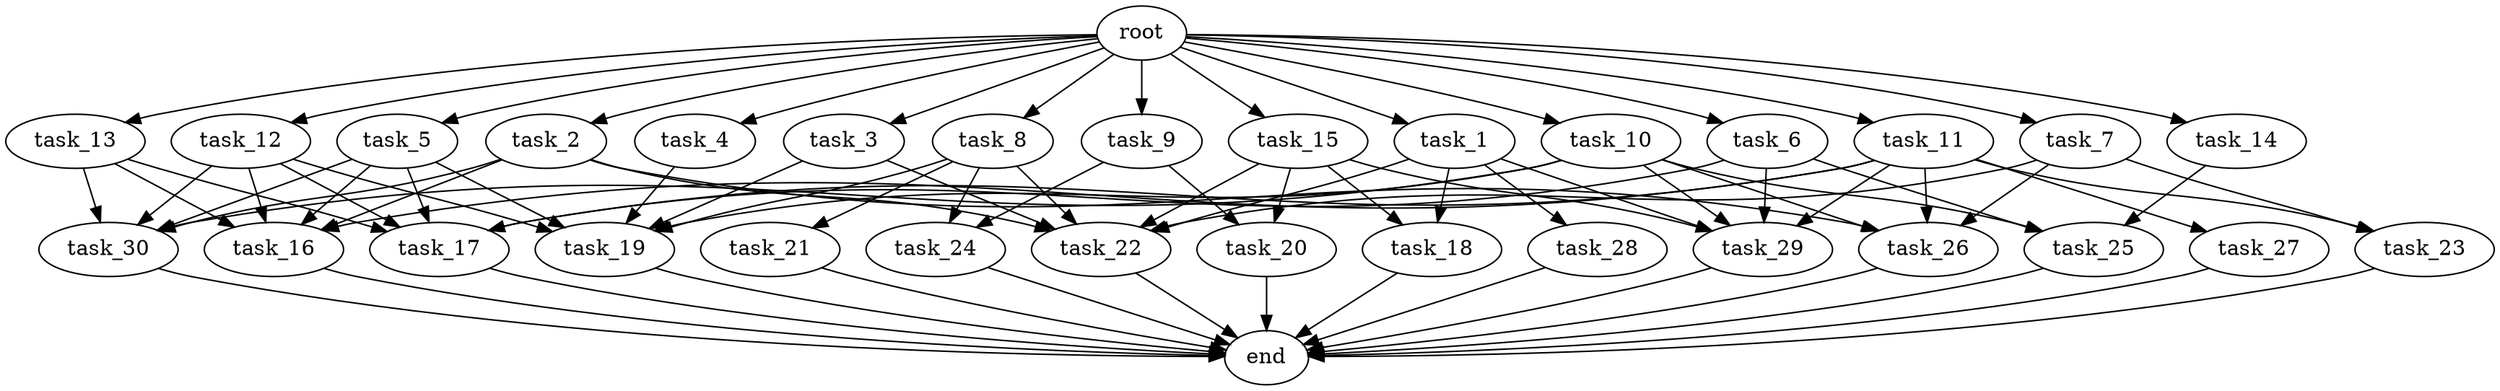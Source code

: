 digraph G {
  root [size="0.000000e+00"];
  task_1 [size="9.378487e+10"];
  task_2 [size="6.961445e+10"];
  task_3 [size="1.353931e+10"];
  task_4 [size="4.136179e+10"];
  task_5 [size="4.509408e+10"];
  task_6 [size="1.789607e+10"];
  task_7 [size="5.903564e+10"];
  task_8 [size="7.126631e+10"];
  task_9 [size="2.020118e+10"];
  task_10 [size="4.547377e+10"];
  task_11 [size="2.501573e+10"];
  task_12 [size="6.917483e+10"];
  task_13 [size="9.071717e+10"];
  task_14 [size="7.965066e+10"];
  task_15 [size="7.184029e+10"];
  task_16 [size="1.236319e+10"];
  task_17 [size="1.142535e+10"];
  task_18 [size="4.494535e+10"];
  task_19 [size="3.630071e+10"];
  task_20 [size="5.238649e+10"];
  task_21 [size="3.841490e+10"];
  task_22 [size="7.910875e+10"];
  task_23 [size="5.117153e+10"];
  task_24 [size="9.497589e+10"];
  task_25 [size="3.787408e+10"];
  task_26 [size="3.806689e+10"];
  task_27 [size="7.682835e+10"];
  task_28 [size="9.122616e+10"];
  task_29 [size="5.655350e+10"];
  task_30 [size="6.595644e+10"];
  end [size="0.000000e+00"];

  root -> task_1 [size="1.000000e-12"];
  root -> task_2 [size="1.000000e-12"];
  root -> task_3 [size="1.000000e-12"];
  root -> task_4 [size="1.000000e-12"];
  root -> task_5 [size="1.000000e-12"];
  root -> task_6 [size="1.000000e-12"];
  root -> task_7 [size="1.000000e-12"];
  root -> task_8 [size="1.000000e-12"];
  root -> task_9 [size="1.000000e-12"];
  root -> task_10 [size="1.000000e-12"];
  root -> task_11 [size="1.000000e-12"];
  root -> task_12 [size="1.000000e-12"];
  root -> task_13 [size="1.000000e-12"];
  root -> task_14 [size="1.000000e-12"];
  root -> task_15 [size="1.000000e-12"];
  task_1 -> task_18 [size="2.247267e+08"];
  task_1 -> task_22 [size="1.318479e+08"];
  task_1 -> task_28 [size="9.122616e+08"];
  task_1 -> task_29 [size="1.131070e+08"];
  task_2 -> task_16 [size="2.472637e+07"];
  task_2 -> task_22 [size="1.318479e+08"];
  task_2 -> task_26 [size="9.516724e+07"];
  task_2 -> task_30 [size="1.319129e+08"];
  task_3 -> task_19 [size="6.050118e+07"];
  task_3 -> task_22 [size="1.318479e+08"];
  task_4 -> task_19 [size="6.050118e+07"];
  task_5 -> task_16 [size="2.472637e+07"];
  task_5 -> task_17 [size="2.285070e+07"];
  task_5 -> task_19 [size="6.050118e+07"];
  task_5 -> task_30 [size="1.319129e+08"];
  task_6 -> task_17 [size="2.285070e+07"];
  task_6 -> task_25 [size="1.262469e+08"];
  task_6 -> task_29 [size="1.131070e+08"];
  task_7 -> task_22 [size="1.318479e+08"];
  task_7 -> task_23 [size="2.558576e+08"];
  task_7 -> task_26 [size="9.516724e+07"];
  task_8 -> task_19 [size="6.050118e+07"];
  task_8 -> task_21 [size="3.841490e+08"];
  task_8 -> task_22 [size="1.318479e+08"];
  task_8 -> task_24 [size="4.748795e+08"];
  task_9 -> task_20 [size="2.619325e+08"];
  task_9 -> task_24 [size="4.748795e+08"];
  task_10 -> task_19 [size="6.050118e+07"];
  task_10 -> task_25 [size="1.262469e+08"];
  task_10 -> task_26 [size="9.516724e+07"];
  task_10 -> task_29 [size="1.131070e+08"];
  task_10 -> task_30 [size="1.319129e+08"];
  task_11 -> task_16 [size="2.472637e+07"];
  task_11 -> task_17 [size="2.285070e+07"];
  task_11 -> task_23 [size="2.558576e+08"];
  task_11 -> task_26 [size="9.516724e+07"];
  task_11 -> task_27 [size="7.682835e+08"];
  task_11 -> task_29 [size="1.131070e+08"];
  task_12 -> task_16 [size="2.472637e+07"];
  task_12 -> task_17 [size="2.285070e+07"];
  task_12 -> task_19 [size="6.050118e+07"];
  task_12 -> task_30 [size="1.319129e+08"];
  task_13 -> task_16 [size="2.472637e+07"];
  task_13 -> task_17 [size="2.285070e+07"];
  task_13 -> task_30 [size="1.319129e+08"];
  task_14 -> task_25 [size="1.262469e+08"];
  task_15 -> task_18 [size="2.247267e+08"];
  task_15 -> task_20 [size="2.619325e+08"];
  task_15 -> task_22 [size="1.318479e+08"];
  task_15 -> task_29 [size="1.131070e+08"];
  task_16 -> end [size="1.000000e-12"];
  task_17 -> end [size="1.000000e-12"];
  task_18 -> end [size="1.000000e-12"];
  task_19 -> end [size="1.000000e-12"];
  task_20 -> end [size="1.000000e-12"];
  task_21 -> end [size="1.000000e-12"];
  task_22 -> end [size="1.000000e-12"];
  task_23 -> end [size="1.000000e-12"];
  task_24 -> end [size="1.000000e-12"];
  task_25 -> end [size="1.000000e-12"];
  task_26 -> end [size="1.000000e-12"];
  task_27 -> end [size="1.000000e-12"];
  task_28 -> end [size="1.000000e-12"];
  task_29 -> end [size="1.000000e-12"];
  task_30 -> end [size="1.000000e-12"];
}
